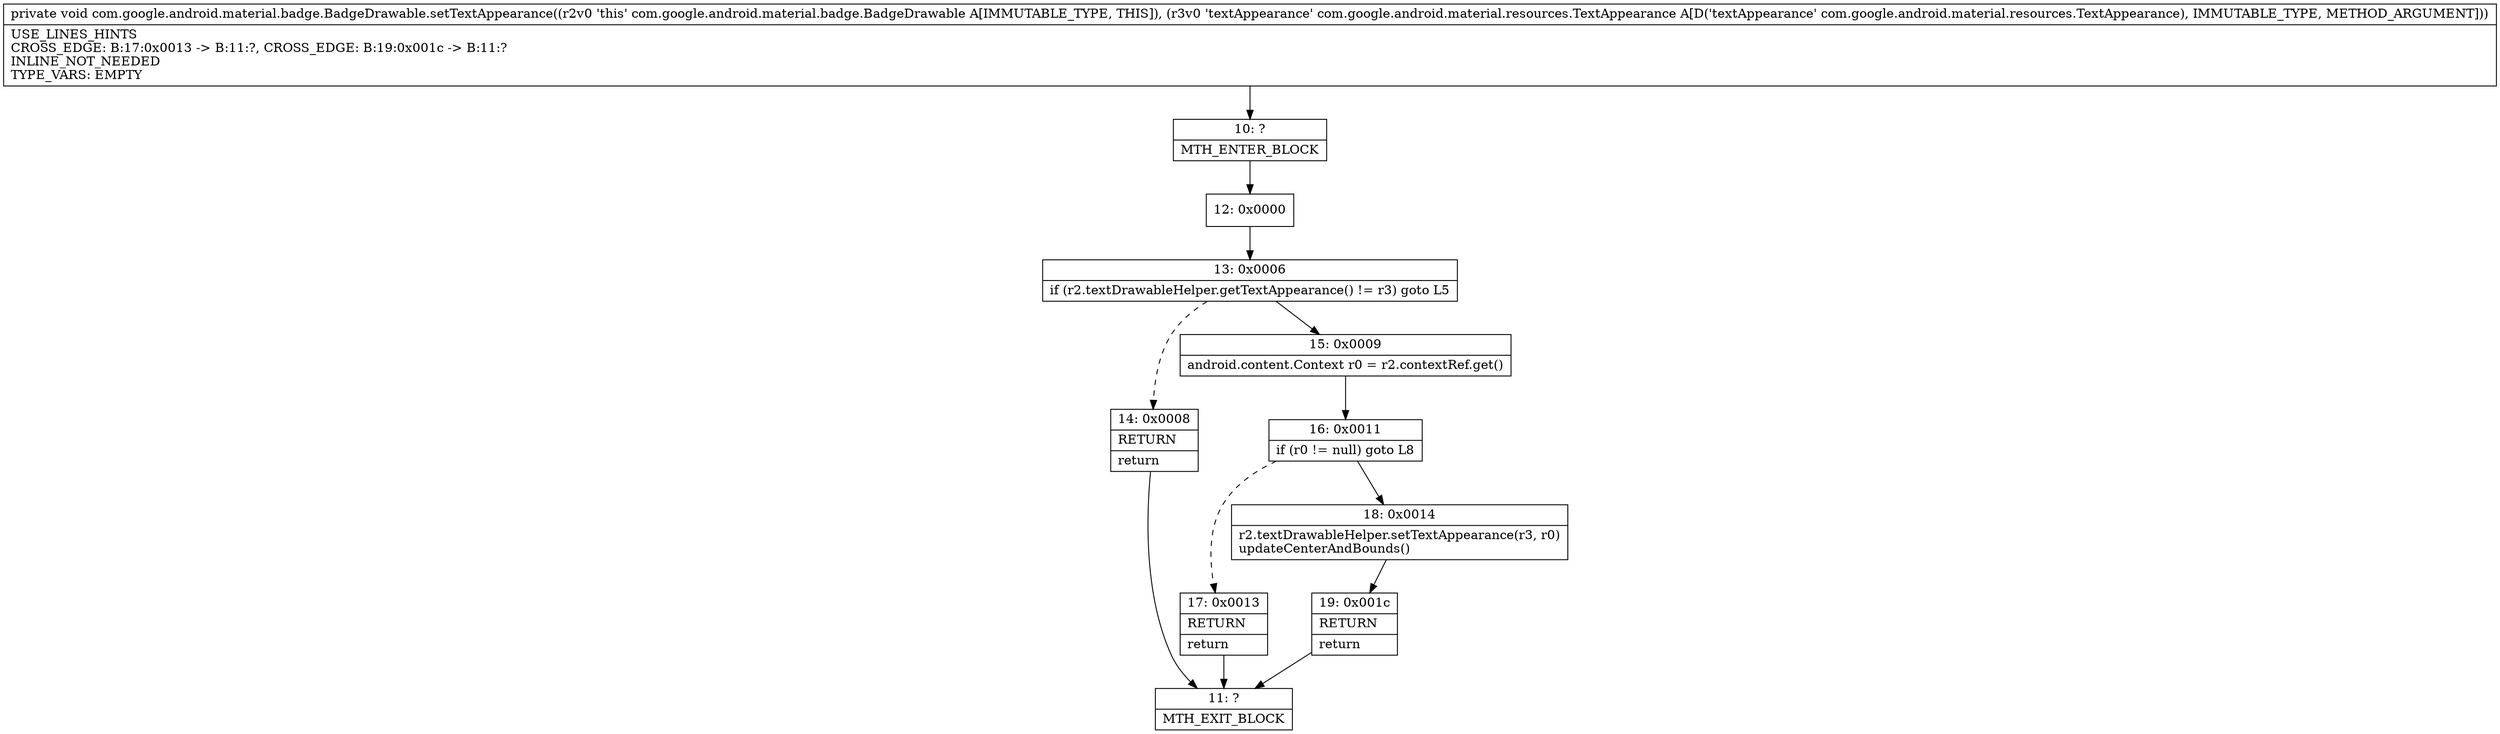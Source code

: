digraph "CFG forcom.google.android.material.badge.BadgeDrawable.setTextAppearance(Lcom\/google\/android\/material\/resources\/TextAppearance;)V" {
Node_10 [shape=record,label="{10\:\ ?|MTH_ENTER_BLOCK\l}"];
Node_12 [shape=record,label="{12\:\ 0x0000}"];
Node_13 [shape=record,label="{13\:\ 0x0006|if (r2.textDrawableHelper.getTextAppearance() != r3) goto L5\l}"];
Node_14 [shape=record,label="{14\:\ 0x0008|RETURN\l|return\l}"];
Node_11 [shape=record,label="{11\:\ ?|MTH_EXIT_BLOCK\l}"];
Node_15 [shape=record,label="{15\:\ 0x0009|android.content.Context r0 = r2.contextRef.get()\l}"];
Node_16 [shape=record,label="{16\:\ 0x0011|if (r0 != null) goto L8\l}"];
Node_17 [shape=record,label="{17\:\ 0x0013|RETURN\l|return\l}"];
Node_18 [shape=record,label="{18\:\ 0x0014|r2.textDrawableHelper.setTextAppearance(r3, r0)\lupdateCenterAndBounds()\l}"];
Node_19 [shape=record,label="{19\:\ 0x001c|RETURN\l|return\l}"];
MethodNode[shape=record,label="{private void com.google.android.material.badge.BadgeDrawable.setTextAppearance((r2v0 'this' com.google.android.material.badge.BadgeDrawable A[IMMUTABLE_TYPE, THIS]), (r3v0 'textAppearance' com.google.android.material.resources.TextAppearance A[D('textAppearance' com.google.android.material.resources.TextAppearance), IMMUTABLE_TYPE, METHOD_ARGUMENT]))  | USE_LINES_HINTS\lCROSS_EDGE: B:17:0x0013 \-\> B:11:?, CROSS_EDGE: B:19:0x001c \-\> B:11:?\lINLINE_NOT_NEEDED\lTYPE_VARS: EMPTY\l}"];
MethodNode -> Node_10;Node_10 -> Node_12;
Node_12 -> Node_13;
Node_13 -> Node_14[style=dashed];
Node_13 -> Node_15;
Node_14 -> Node_11;
Node_15 -> Node_16;
Node_16 -> Node_17[style=dashed];
Node_16 -> Node_18;
Node_17 -> Node_11;
Node_18 -> Node_19;
Node_19 -> Node_11;
}

